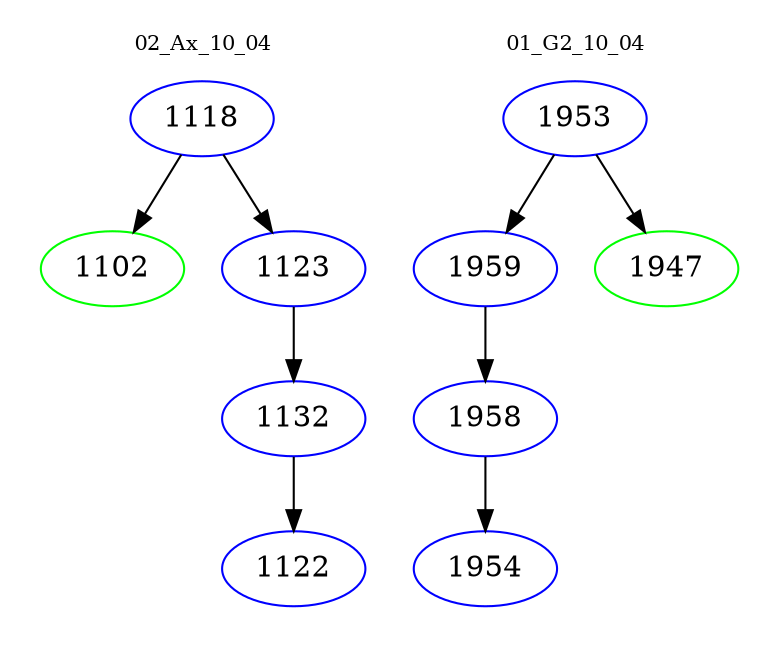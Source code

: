 digraph{
subgraph cluster_0 {
color = white
label = "02_Ax_10_04";
fontsize=10;
T0_1118 [label="1118", color="blue"]
T0_1118 -> T0_1102 [color="black"]
T0_1102 [label="1102", color="green"]
T0_1118 -> T0_1123 [color="black"]
T0_1123 [label="1123", color="blue"]
T0_1123 -> T0_1132 [color="black"]
T0_1132 [label="1132", color="blue"]
T0_1132 -> T0_1122 [color="black"]
T0_1122 [label="1122", color="blue"]
}
subgraph cluster_1 {
color = white
label = "01_G2_10_04";
fontsize=10;
T1_1953 [label="1953", color="blue"]
T1_1953 -> T1_1959 [color="black"]
T1_1959 [label="1959", color="blue"]
T1_1959 -> T1_1958 [color="black"]
T1_1958 [label="1958", color="blue"]
T1_1958 -> T1_1954 [color="black"]
T1_1954 [label="1954", color="blue"]
T1_1953 -> T1_1947 [color="black"]
T1_1947 [label="1947", color="green"]
}
}
